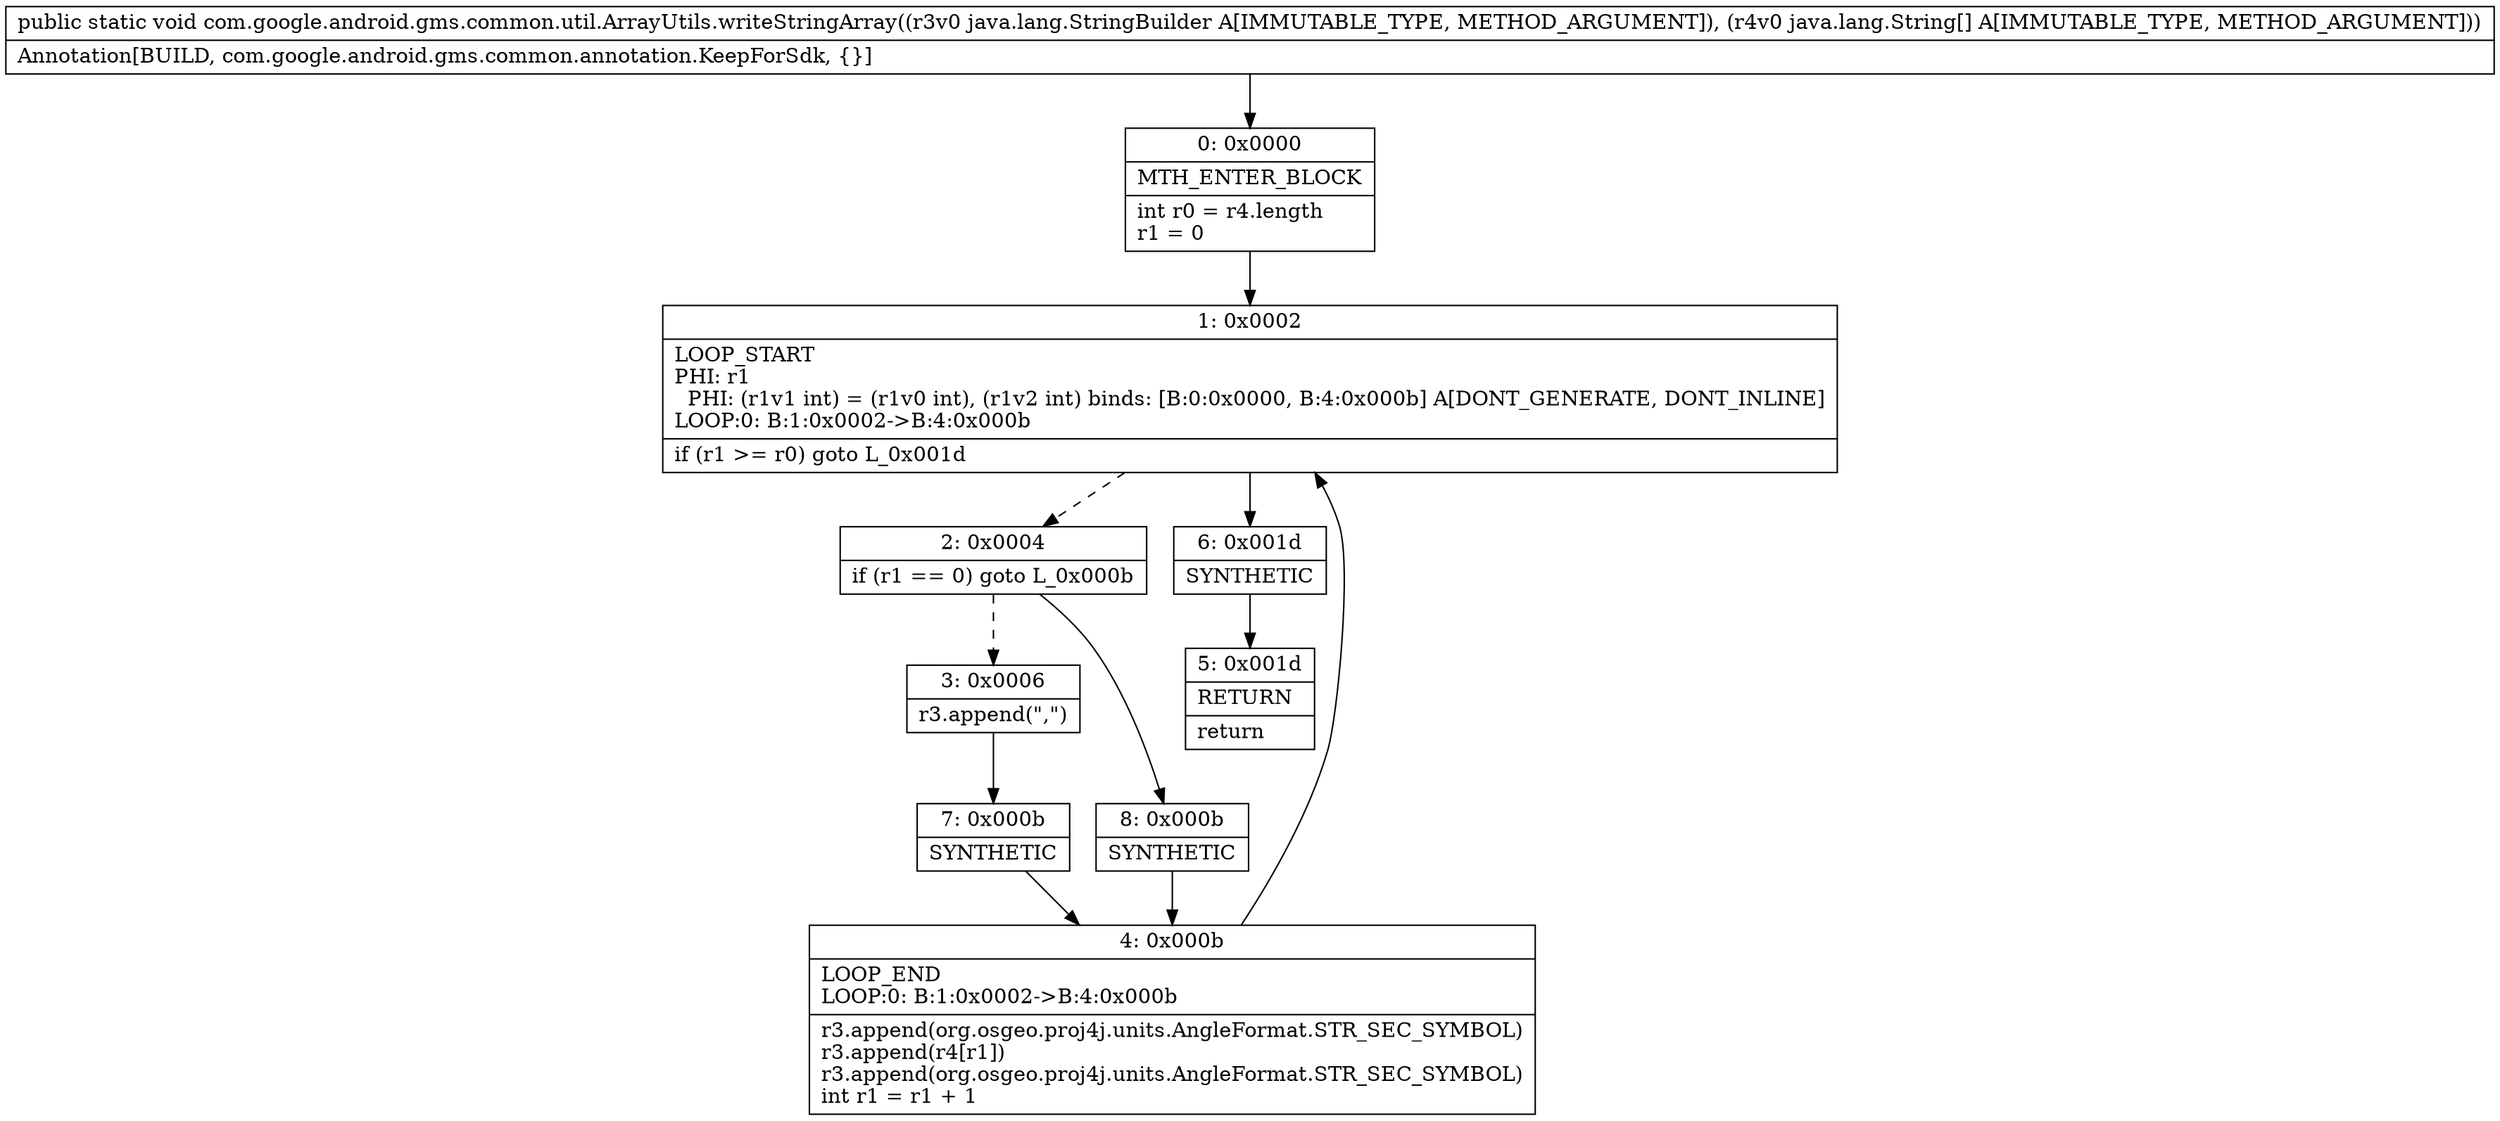 digraph "CFG forcom.google.android.gms.common.util.ArrayUtils.writeStringArray(Ljava\/lang\/StringBuilder;[Ljava\/lang\/String;)V" {
Node_0 [shape=record,label="{0\:\ 0x0000|MTH_ENTER_BLOCK\l|int r0 = r4.length\lr1 = 0\l}"];
Node_1 [shape=record,label="{1\:\ 0x0002|LOOP_START\lPHI: r1 \l  PHI: (r1v1 int) = (r1v0 int), (r1v2 int) binds: [B:0:0x0000, B:4:0x000b] A[DONT_GENERATE, DONT_INLINE]\lLOOP:0: B:1:0x0002\-\>B:4:0x000b\l|if (r1 \>= r0) goto L_0x001d\l}"];
Node_2 [shape=record,label="{2\:\ 0x0004|if (r1 == 0) goto L_0x000b\l}"];
Node_3 [shape=record,label="{3\:\ 0x0006|r3.append(\",\")\l}"];
Node_4 [shape=record,label="{4\:\ 0x000b|LOOP_END\lLOOP:0: B:1:0x0002\-\>B:4:0x000b\l|r3.append(org.osgeo.proj4j.units.AngleFormat.STR_SEC_SYMBOL)\lr3.append(r4[r1])\lr3.append(org.osgeo.proj4j.units.AngleFormat.STR_SEC_SYMBOL)\lint r1 = r1 + 1\l}"];
Node_5 [shape=record,label="{5\:\ 0x001d|RETURN\l|return\l}"];
Node_6 [shape=record,label="{6\:\ 0x001d|SYNTHETIC\l}"];
Node_7 [shape=record,label="{7\:\ 0x000b|SYNTHETIC\l}"];
Node_8 [shape=record,label="{8\:\ 0x000b|SYNTHETIC\l}"];
MethodNode[shape=record,label="{public static void com.google.android.gms.common.util.ArrayUtils.writeStringArray((r3v0 java.lang.StringBuilder A[IMMUTABLE_TYPE, METHOD_ARGUMENT]), (r4v0 java.lang.String[] A[IMMUTABLE_TYPE, METHOD_ARGUMENT]))  | Annotation[BUILD, com.google.android.gms.common.annotation.KeepForSdk, \{\}]\l}"];
MethodNode -> Node_0;
Node_0 -> Node_1;
Node_1 -> Node_2[style=dashed];
Node_1 -> Node_6;
Node_2 -> Node_3[style=dashed];
Node_2 -> Node_8;
Node_3 -> Node_7;
Node_4 -> Node_1;
Node_6 -> Node_5;
Node_7 -> Node_4;
Node_8 -> Node_4;
}

